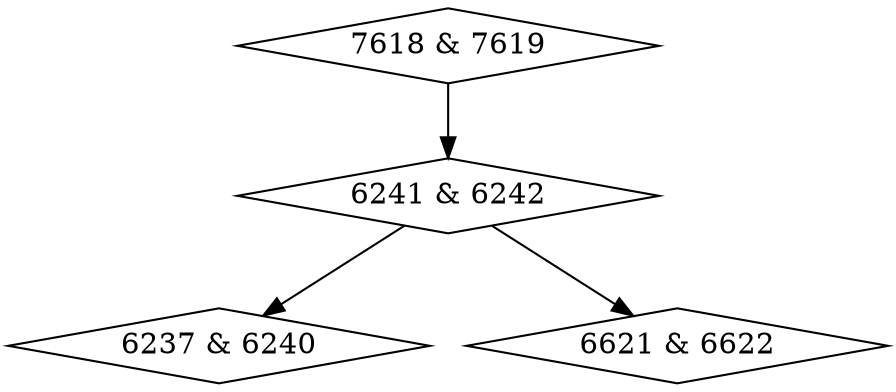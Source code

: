 digraph {
0 [label = "6237 & 6240", shape = diamond];
1 [label = "6241 & 6242", shape = diamond];
2 [label = "6621 & 6622", shape = diamond];
3 [label = "7618 & 7619", shape = diamond];
1->0;
1->2;
3->1;
}

